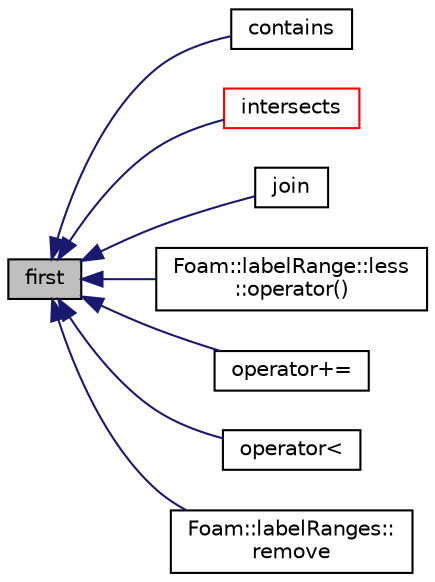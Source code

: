 digraph "first"
{
  bgcolor="transparent";
  edge [fontname="Helvetica",fontsize="10",labelfontname="Helvetica",labelfontsize="10"];
  node [fontname="Helvetica",fontsize="10",shape=record];
  rankdir="LR";
  Node1 [label="first",height=0.2,width=0.4,color="black", fillcolor="grey75", style="filled", fontcolor="black"];
  Node1 -> Node2 [dir="back",color="midnightblue",fontsize="10",style="solid",fontname="Helvetica"];
  Node2 [label="contains",height=0.2,width=0.4,color="black",URL="$a01252.html#a00bddcea4238e0167ff8e5ae83524c8e",tooltip="Return true if the value is within the range. "];
  Node1 -> Node3 [dir="back",color="midnightblue",fontsize="10",style="solid",fontname="Helvetica"];
  Node3 [label="intersects",height=0.2,width=0.4,color="red",URL="$a01252.html#a5e07be9f5956d3115d74a0c9a34cf9a1",tooltip="Return true if the ranges intersect. "];
  Node1 -> Node4 [dir="back",color="midnightblue",fontsize="10",style="solid",fontname="Helvetica"];
  Node4 [label="join",height=0.2,width=0.4,color="black",URL="$a01252.html#a7afadf05392498c6bfb8b5a16f6cd028",tooltip="Return a joined range, squashing any gaps in between. "];
  Node1 -> Node5 [dir="back",color="midnightblue",fontsize="10",style="solid",fontname="Helvetica"];
  Node5 [label="Foam::labelRange::less\l::operator()",height=0.2,width=0.4,color="black",URL="$a01300.html#ac344b0e40533f879d3f038d772980a2a"];
  Node1 -> Node6 [dir="back",color="midnightblue",fontsize="10",style="solid",fontname="Helvetica"];
  Node6 [label="operator+=",height=0.2,width=0.4,color="black",URL="$a01252.html#aed43f56756faacf96279e83e7ad49f5c",tooltip="Join ranges, squashing any gaps in between. "];
  Node1 -> Node7 [dir="back",color="midnightblue",fontsize="10",style="solid",fontname="Helvetica"];
  Node7 [label="operator\<",height=0.2,width=0.4,color="black",URL="$a01252.html#a957ec71556a145f4a9ca7479fb478285",tooltip="Comparison function for sorting, compares the start. "];
  Node1 -> Node8 [dir="back",color="midnightblue",fontsize="10",style="solid",fontname="Helvetica"];
  Node8 [label="Foam::labelRanges::\lremove",height=0.2,width=0.4,color="black",URL="$a01253.html#a713ced0be5e5ce1895a1e90110661c4a",tooltip="Remove the range from the list. "];
}
